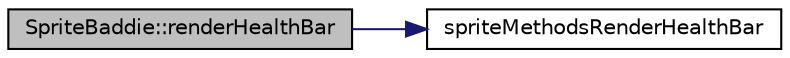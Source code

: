 digraph "SpriteBaddie::renderHealthBar"
{
 // LATEX_PDF_SIZE
  edge [fontname="Helvetica",fontsize="10",labelfontname="Helvetica",labelfontsize="10"];
  node [fontname="Helvetica",fontsize="10",shape=record];
  rankdir="LR";
  Node1 [label="SpriteBaddie::renderHealthBar",height=0.2,width=0.4,color="black", fillcolor="grey75", style="filled", fontcolor="black",tooltip=" "];
  Node1 -> Node2 [color="midnightblue",fontsize="10",style="solid",fontname="Helvetica"];
  Node2 [label="spriteMethodsRenderHealthBar",height=0.2,width=0.4,color="black", fillcolor="white", style="filled",URL="$_sprite_methods_8cpp.html#ac5aa6115d522e815ddc30282080e6396",tooltip=" "];
}
